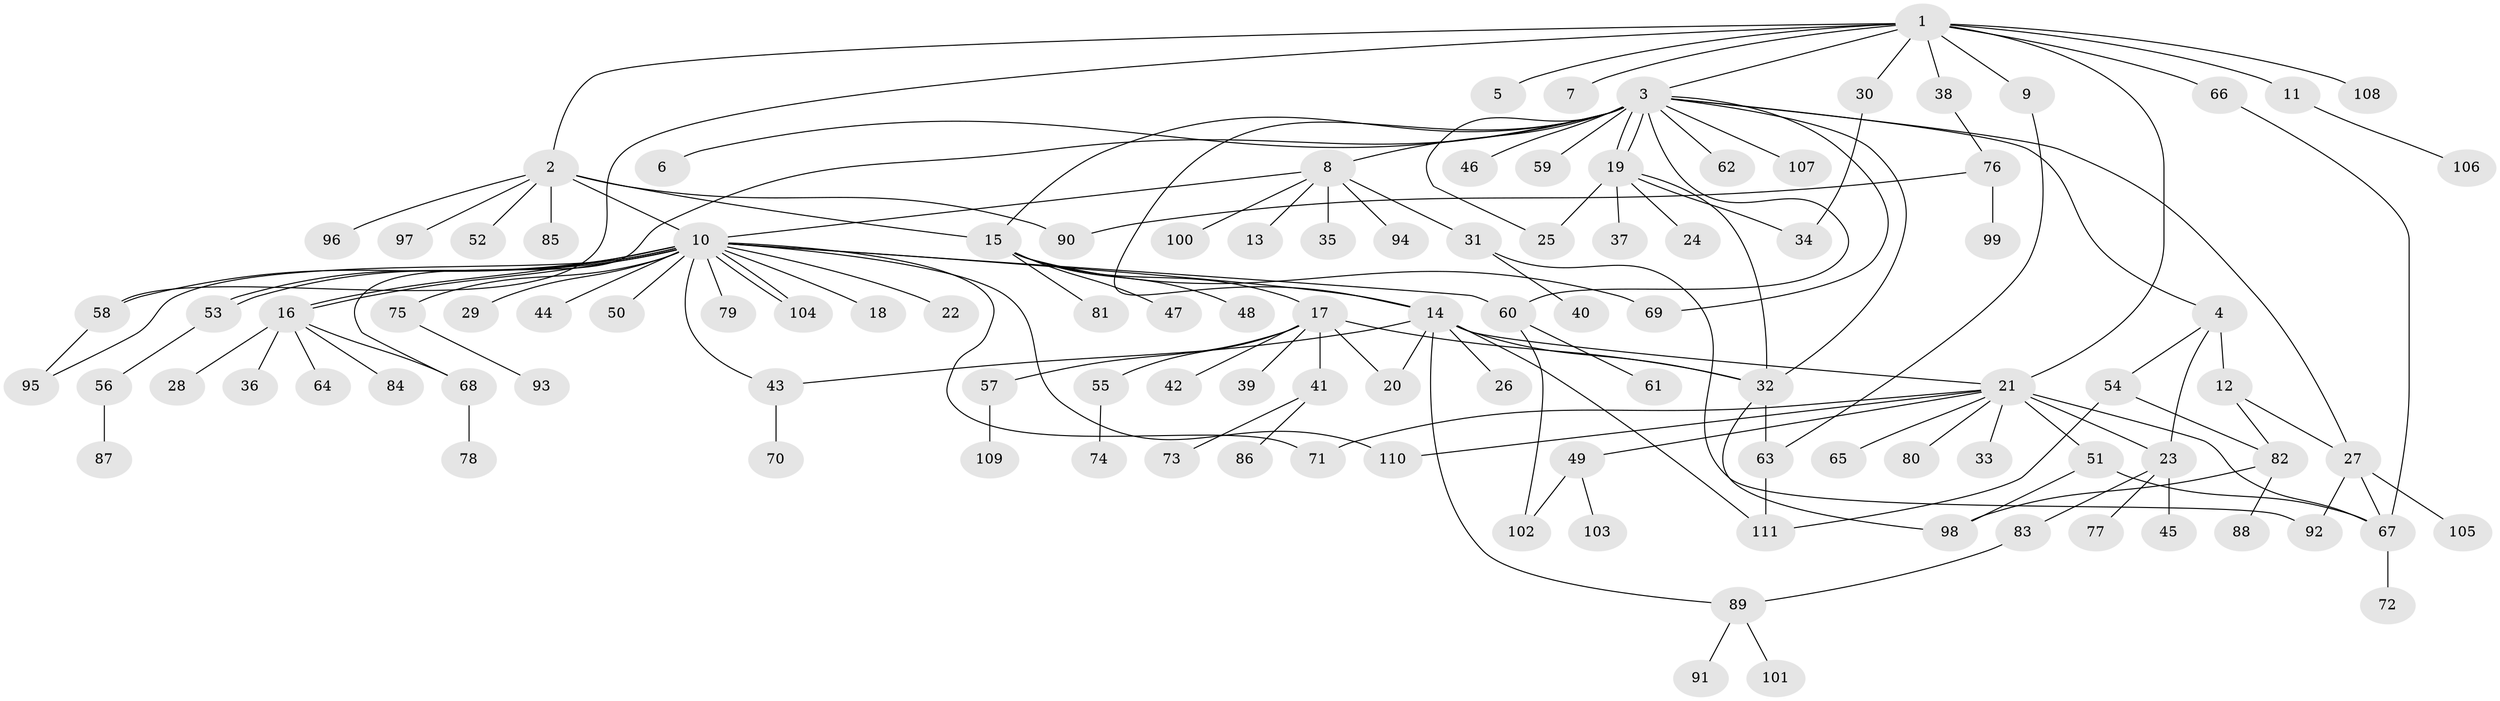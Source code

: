 // coarse degree distribution, {12: 0.011764705882352941, 7: 0.011764705882352941, 17: 0.011764705882352941, 4: 0.047058823529411764, 1: 0.5647058823529412, 6: 0.03529411764705882, 3: 0.07058823529411765, 20: 0.011764705882352941, 11: 0.011764705882352941, 9: 0.011764705882352941, 10: 0.023529411764705882, 2: 0.17647058823529413, 8: 0.011764705882352941}
// Generated by graph-tools (version 1.1) at 2025/51/02/27/25 19:51:55]
// undirected, 111 vertices, 147 edges
graph export_dot {
graph [start="1"]
  node [color=gray90,style=filled];
  1;
  2;
  3;
  4;
  5;
  6;
  7;
  8;
  9;
  10;
  11;
  12;
  13;
  14;
  15;
  16;
  17;
  18;
  19;
  20;
  21;
  22;
  23;
  24;
  25;
  26;
  27;
  28;
  29;
  30;
  31;
  32;
  33;
  34;
  35;
  36;
  37;
  38;
  39;
  40;
  41;
  42;
  43;
  44;
  45;
  46;
  47;
  48;
  49;
  50;
  51;
  52;
  53;
  54;
  55;
  56;
  57;
  58;
  59;
  60;
  61;
  62;
  63;
  64;
  65;
  66;
  67;
  68;
  69;
  70;
  71;
  72;
  73;
  74;
  75;
  76;
  77;
  78;
  79;
  80;
  81;
  82;
  83;
  84;
  85;
  86;
  87;
  88;
  89;
  90;
  91;
  92;
  93;
  94;
  95;
  96;
  97;
  98;
  99;
  100;
  101;
  102;
  103;
  104;
  105;
  106;
  107;
  108;
  109;
  110;
  111;
  1 -- 2;
  1 -- 3;
  1 -- 5;
  1 -- 7;
  1 -- 9;
  1 -- 11;
  1 -- 21;
  1 -- 30;
  1 -- 38;
  1 -- 58;
  1 -- 66;
  1 -- 108;
  2 -- 10;
  2 -- 15;
  2 -- 52;
  2 -- 85;
  2 -- 90;
  2 -- 96;
  2 -- 97;
  3 -- 4;
  3 -- 6;
  3 -- 8;
  3 -- 14;
  3 -- 15;
  3 -- 19;
  3 -- 19;
  3 -- 25;
  3 -- 27;
  3 -- 32;
  3 -- 46;
  3 -- 59;
  3 -- 60;
  3 -- 62;
  3 -- 68;
  3 -- 69;
  3 -- 107;
  4 -- 12;
  4 -- 23;
  4 -- 54;
  8 -- 10;
  8 -- 13;
  8 -- 31;
  8 -- 35;
  8 -- 94;
  8 -- 100;
  9 -- 63;
  10 -- 14;
  10 -- 16;
  10 -- 16;
  10 -- 18;
  10 -- 22;
  10 -- 29;
  10 -- 43;
  10 -- 44;
  10 -- 50;
  10 -- 53;
  10 -- 53;
  10 -- 58;
  10 -- 60;
  10 -- 71;
  10 -- 75;
  10 -- 79;
  10 -- 95;
  10 -- 104;
  10 -- 104;
  10 -- 110;
  11 -- 106;
  12 -- 27;
  12 -- 82;
  14 -- 20;
  14 -- 21;
  14 -- 26;
  14 -- 32;
  14 -- 43;
  14 -- 89;
  14 -- 111;
  15 -- 17;
  15 -- 47;
  15 -- 48;
  15 -- 69;
  15 -- 81;
  16 -- 28;
  16 -- 36;
  16 -- 64;
  16 -- 68;
  16 -- 84;
  17 -- 20;
  17 -- 32;
  17 -- 39;
  17 -- 41;
  17 -- 42;
  17 -- 55;
  17 -- 57;
  19 -- 24;
  19 -- 25;
  19 -- 32;
  19 -- 34;
  19 -- 37;
  21 -- 23;
  21 -- 33;
  21 -- 49;
  21 -- 51;
  21 -- 65;
  21 -- 67;
  21 -- 71;
  21 -- 80;
  21 -- 110;
  23 -- 45;
  23 -- 77;
  23 -- 83;
  27 -- 67;
  27 -- 92;
  27 -- 105;
  30 -- 34;
  31 -- 40;
  31 -- 92;
  32 -- 63;
  32 -- 98;
  38 -- 76;
  41 -- 73;
  41 -- 86;
  43 -- 70;
  49 -- 102;
  49 -- 103;
  51 -- 67;
  51 -- 98;
  53 -- 56;
  54 -- 82;
  54 -- 111;
  55 -- 74;
  56 -- 87;
  57 -- 109;
  58 -- 95;
  60 -- 61;
  60 -- 102;
  63 -- 111;
  66 -- 67;
  67 -- 72;
  68 -- 78;
  75 -- 93;
  76 -- 90;
  76 -- 99;
  82 -- 88;
  82 -- 98;
  83 -- 89;
  89 -- 91;
  89 -- 101;
}
